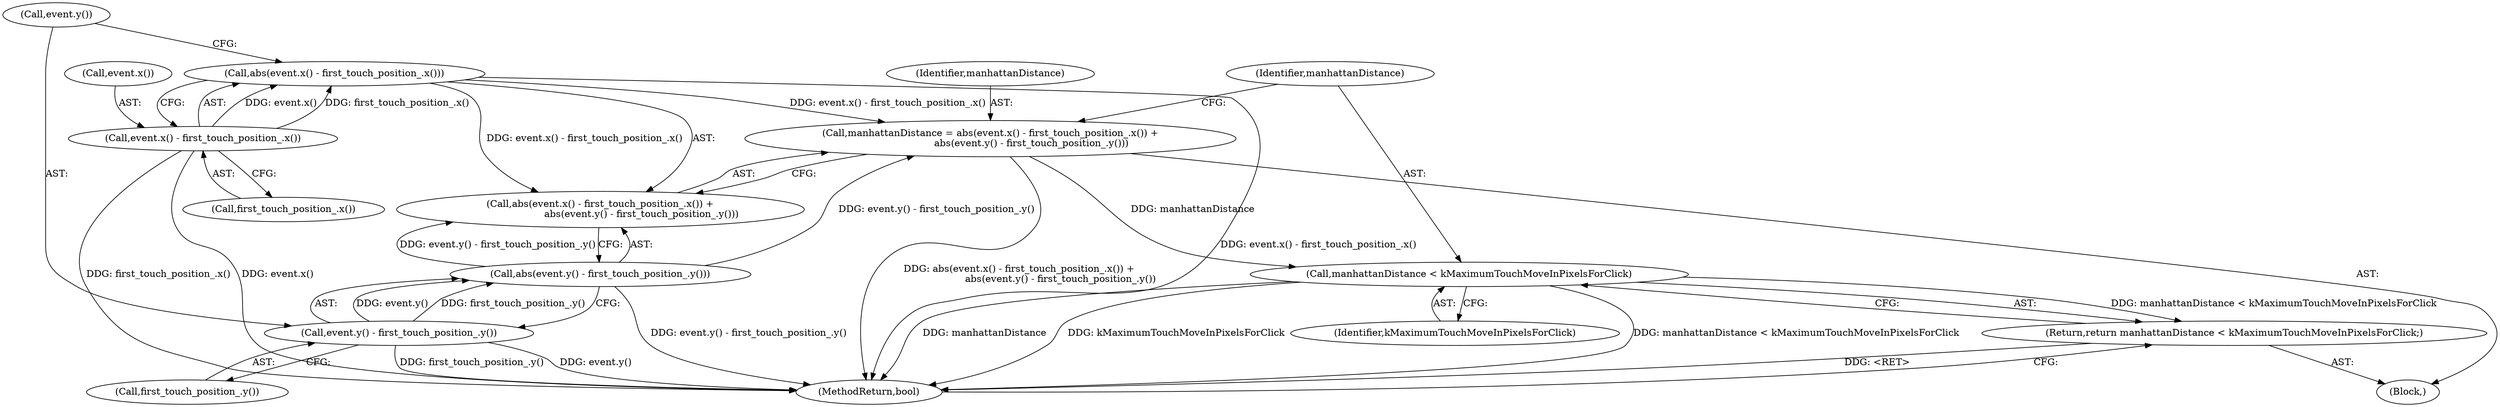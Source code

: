 digraph "1_Chrome_b8573aa643b03a59f4e2c99c72d3511a11cfb0b6_2@del" {
"1000116" [label="(Call,manhattanDistance < kMaximumTouchMoveInPixelsForClick)"];
"1000104" [label="(Call,manhattanDistance = abs(event.x() - first_touch_position_.x()) +\n                           abs(event.y() - first_touch_position_.y()))"];
"1000107" [label="(Call,abs(event.x() - first_touch_position_.x()))"];
"1000108" [label="(Call,event.x() - first_touch_position_.x())"];
"1000111" [label="(Call,abs(event.y() - first_touch_position_.y()))"];
"1000112" [label="(Call,event.y() - first_touch_position_.y())"];
"1000115" [label="(Return,return manhattanDistance < kMaximumTouchMoveInPixelsForClick;)"];
"1000115" [label="(Return,return manhattanDistance < kMaximumTouchMoveInPixelsForClick;)"];
"1000102" [label="(Block,)"];
"1000105" [label="(Identifier,manhattanDistance)"];
"1000111" [label="(Call,abs(event.y() - first_touch_position_.y()))"];
"1000117" [label="(Identifier,manhattanDistance)"];
"1000107" [label="(Call,abs(event.x() - first_touch_position_.x()))"];
"1000118" [label="(Identifier,kMaximumTouchMoveInPixelsForClick)"];
"1000106" [label="(Call,abs(event.x() - first_touch_position_.x()) +\n                           abs(event.y() - first_touch_position_.y()))"];
"1000114" [label="(Call,first_touch_position_.y())"];
"1000119" [label="(MethodReturn,bool)"];
"1000104" [label="(Call,manhattanDistance = abs(event.x() - first_touch_position_.x()) +\n                           abs(event.y() - first_touch_position_.y()))"];
"1000108" [label="(Call,event.x() - first_touch_position_.x())"];
"1000113" [label="(Call,event.y())"];
"1000110" [label="(Call,first_touch_position_.x())"];
"1000109" [label="(Call,event.x())"];
"1000112" [label="(Call,event.y() - first_touch_position_.y())"];
"1000116" [label="(Call,manhattanDistance < kMaximumTouchMoveInPixelsForClick)"];
"1000116" -> "1000115"  [label="AST: "];
"1000116" -> "1000118"  [label="CFG: "];
"1000117" -> "1000116"  [label="AST: "];
"1000118" -> "1000116"  [label="AST: "];
"1000115" -> "1000116"  [label="CFG: "];
"1000116" -> "1000119"  [label="DDG: manhattanDistance"];
"1000116" -> "1000119"  [label="DDG: kMaximumTouchMoveInPixelsForClick"];
"1000116" -> "1000119"  [label="DDG: manhattanDistance < kMaximumTouchMoveInPixelsForClick"];
"1000116" -> "1000115"  [label="DDG: manhattanDistance < kMaximumTouchMoveInPixelsForClick"];
"1000104" -> "1000116"  [label="DDG: manhattanDistance"];
"1000104" -> "1000102"  [label="AST: "];
"1000104" -> "1000106"  [label="CFG: "];
"1000105" -> "1000104"  [label="AST: "];
"1000106" -> "1000104"  [label="AST: "];
"1000117" -> "1000104"  [label="CFG: "];
"1000104" -> "1000119"  [label="DDG: abs(event.x() - first_touch_position_.x()) +\n                           abs(event.y() - first_touch_position_.y())"];
"1000107" -> "1000104"  [label="DDG: event.x() - first_touch_position_.x()"];
"1000111" -> "1000104"  [label="DDG: event.y() - first_touch_position_.y()"];
"1000107" -> "1000106"  [label="AST: "];
"1000107" -> "1000108"  [label="CFG: "];
"1000108" -> "1000107"  [label="AST: "];
"1000113" -> "1000107"  [label="CFG: "];
"1000107" -> "1000119"  [label="DDG: event.x() - first_touch_position_.x()"];
"1000107" -> "1000106"  [label="DDG: event.x() - first_touch_position_.x()"];
"1000108" -> "1000107"  [label="DDG: event.x()"];
"1000108" -> "1000107"  [label="DDG: first_touch_position_.x()"];
"1000108" -> "1000110"  [label="CFG: "];
"1000109" -> "1000108"  [label="AST: "];
"1000110" -> "1000108"  [label="AST: "];
"1000108" -> "1000119"  [label="DDG: first_touch_position_.x()"];
"1000108" -> "1000119"  [label="DDG: event.x()"];
"1000111" -> "1000106"  [label="AST: "];
"1000111" -> "1000112"  [label="CFG: "];
"1000112" -> "1000111"  [label="AST: "];
"1000106" -> "1000111"  [label="CFG: "];
"1000111" -> "1000119"  [label="DDG: event.y() - first_touch_position_.y()"];
"1000111" -> "1000106"  [label="DDG: event.y() - first_touch_position_.y()"];
"1000112" -> "1000111"  [label="DDG: event.y()"];
"1000112" -> "1000111"  [label="DDG: first_touch_position_.y()"];
"1000112" -> "1000114"  [label="CFG: "];
"1000113" -> "1000112"  [label="AST: "];
"1000114" -> "1000112"  [label="AST: "];
"1000112" -> "1000119"  [label="DDG: first_touch_position_.y()"];
"1000112" -> "1000119"  [label="DDG: event.y()"];
"1000115" -> "1000102"  [label="AST: "];
"1000119" -> "1000115"  [label="CFG: "];
"1000115" -> "1000119"  [label="DDG: <RET>"];
}
